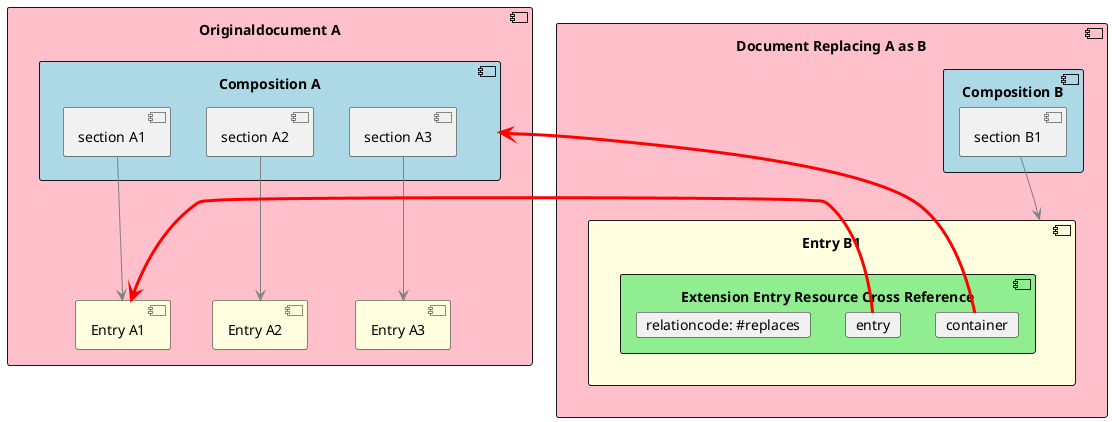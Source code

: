 @startuml

component "Originaldocument A" as doca #Pink {
  component "Composition A" as compa #LightBlue {
    component "section A1" as seca1 {
    }
    component "section A2" as seca2 {
    }
    component "section A3" as seca3 {
    }
  }
  component "Entry A1" as enta1 #LightYellow {
  }
  component "Entry A2" as enta2 #LightYellow {
  }
  component "Entry A3" as enta3 #LightYellow {
  }
}
seca1 -d[#Grey]-> enta1
seca2 -d[#Grey]-> enta2
seca3 -d[#Grey]-> enta3

component "Document Replacing A as B" as docb #Pink {
  component "Composition B" as compb #LightBlue {
    component "section B1" as secb1 {
    }
  }
  component "Entry B1" as entb1 #LightYellow {
    component "Extension Entry Resource Cross Reference" as extb1 #LightGreen {
      card "relationcode: #replaces"
      card container as container 
      card entry as entry
    }
  }
}

container -l[#Red,thickness=3]-> compa #Red
entry -l[#Red,thickness=3]-> enta1
secb1 -d[#Grey]-> entb1

@enduml